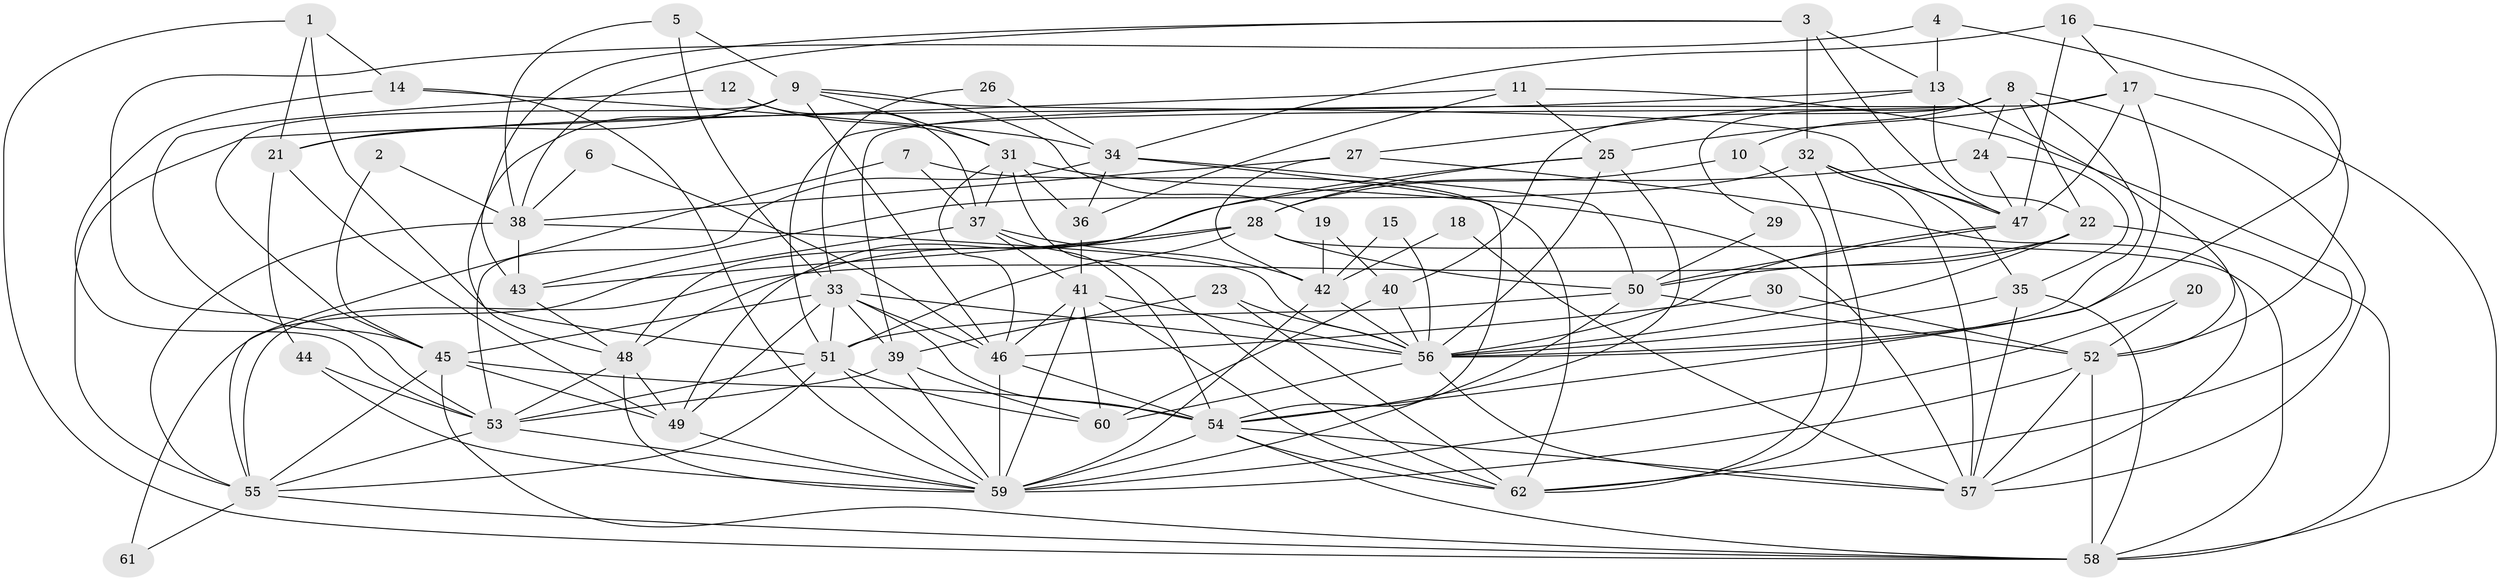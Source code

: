 // original degree distribution, {4: 0.2764227642276423, 3: 0.24390243902439024, 2: 0.14634146341463414, 6: 0.08130081300813008, 7: 0.04878048780487805, 5: 0.1951219512195122, 8: 0.008130081300813009}
// Generated by graph-tools (version 1.1) at 2025/26/03/09/25 03:26:16]
// undirected, 62 vertices, 178 edges
graph export_dot {
graph [start="1"]
  node [color=gray90,style=filled];
  1;
  2;
  3;
  4;
  5;
  6;
  7;
  8;
  9;
  10;
  11;
  12;
  13;
  14;
  15;
  16;
  17;
  18;
  19;
  20;
  21;
  22;
  23;
  24;
  25;
  26;
  27;
  28;
  29;
  30;
  31;
  32;
  33;
  34;
  35;
  36;
  37;
  38;
  39;
  40;
  41;
  42;
  43;
  44;
  45;
  46;
  47;
  48;
  49;
  50;
  51;
  52;
  53;
  54;
  55;
  56;
  57;
  58;
  59;
  60;
  61;
  62;
  1 -- 14 [weight=1.0];
  1 -- 21 [weight=1.0];
  1 -- 51 [weight=1.0];
  1 -- 58 [weight=1.0];
  2 -- 38 [weight=1.0];
  2 -- 45 [weight=1.0];
  3 -- 13 [weight=1.0];
  3 -- 32 [weight=1.0];
  3 -- 38 [weight=1.0];
  3 -- 43 [weight=1.0];
  3 -- 47 [weight=1.0];
  4 -- 13 [weight=1.0];
  4 -- 52 [weight=1.0];
  4 -- 53 [weight=1.0];
  5 -- 9 [weight=1.0];
  5 -- 33 [weight=1.0];
  5 -- 38 [weight=1.0];
  6 -- 38 [weight=1.0];
  6 -- 46 [weight=1.0];
  7 -- 37 [weight=1.0];
  7 -- 55 [weight=1.0];
  7 -- 62 [weight=1.0];
  8 -- 10 [weight=1.0];
  8 -- 22 [weight=3.0];
  8 -- 24 [weight=1.0];
  8 -- 29 [weight=1.0];
  8 -- 40 [weight=1.0];
  8 -- 51 [weight=1.0];
  8 -- 56 [weight=1.0];
  8 -- 57 [weight=1.0];
  9 -- 19 [weight=1.0];
  9 -- 21 [weight=1.0];
  9 -- 31 [weight=1.0];
  9 -- 45 [weight=1.0];
  9 -- 46 [weight=1.0];
  9 -- 47 [weight=1.0];
  9 -- 48 [weight=1.0];
  10 -- 28 [weight=1.0];
  10 -- 62 [weight=1.0];
  11 -- 25 [weight=1.0];
  11 -- 36 [weight=1.0];
  11 -- 55 [weight=1.0];
  11 -- 62 [weight=1.0];
  12 -- 31 [weight=1.0];
  12 -- 37 [weight=1.0];
  12 -- 45 [weight=1.0];
  13 -- 21 [weight=1.0];
  13 -- 22 [weight=1.0];
  13 -- 27 [weight=1.0];
  13 -- 52 [weight=1.0];
  14 -- 34 [weight=1.0];
  14 -- 53 [weight=1.0];
  14 -- 59 [weight=1.0];
  15 -- 42 [weight=1.0];
  15 -- 56 [weight=1.0];
  16 -- 17 [weight=1.0];
  16 -- 34 [weight=1.0];
  16 -- 47 [weight=2.0];
  16 -- 56 [weight=1.0];
  17 -- 25 [weight=1.0];
  17 -- 39 [weight=1.0];
  17 -- 47 [weight=1.0];
  17 -- 54 [weight=1.0];
  17 -- 58 [weight=1.0];
  18 -- 42 [weight=1.0];
  18 -- 57 [weight=1.0];
  19 -- 40 [weight=1.0];
  19 -- 42 [weight=1.0];
  20 -- 52 [weight=1.0];
  20 -- 59 [weight=1.0];
  21 -- 44 [weight=1.0];
  21 -- 49 [weight=1.0];
  22 -- 50 [weight=1.0];
  22 -- 55 [weight=1.0];
  22 -- 56 [weight=1.0];
  22 -- 58 [weight=1.0];
  23 -- 39 [weight=1.0];
  23 -- 56 [weight=1.0];
  23 -- 62 [weight=1.0];
  24 -- 35 [weight=1.0];
  24 -- 47 [weight=1.0];
  24 -- 48 [weight=2.0];
  25 -- 28 [weight=1.0];
  25 -- 49 [weight=1.0];
  25 -- 54 [weight=1.0];
  25 -- 56 [weight=1.0];
  26 -- 33 [weight=1.0];
  26 -- 34 [weight=1.0];
  27 -- 38 [weight=1.0];
  27 -- 42 [weight=1.0];
  27 -- 57 [weight=1.0];
  28 -- 43 [weight=1.0];
  28 -- 48 [weight=1.0];
  28 -- 50 [weight=1.0];
  28 -- 51 [weight=1.0];
  28 -- 58 [weight=1.0];
  29 -- 50 [weight=1.0];
  30 -- 46 [weight=1.0];
  30 -- 52 [weight=2.0];
  31 -- 36 [weight=1.0];
  31 -- 37 [weight=1.0];
  31 -- 46 [weight=1.0];
  31 -- 57 [weight=1.0];
  31 -- 62 [weight=1.0];
  32 -- 35 [weight=1.0];
  32 -- 43 [weight=1.0];
  32 -- 47 [weight=1.0];
  32 -- 57 [weight=1.0];
  32 -- 62 [weight=1.0];
  33 -- 39 [weight=1.0];
  33 -- 45 [weight=1.0];
  33 -- 46 [weight=1.0];
  33 -- 49 [weight=1.0];
  33 -- 51 [weight=1.0];
  33 -- 54 [weight=1.0];
  33 -- 56 [weight=1.0];
  34 -- 36 [weight=1.0];
  34 -- 50 [weight=1.0];
  34 -- 53 [weight=1.0];
  34 -- 54 [weight=1.0];
  35 -- 56 [weight=1.0];
  35 -- 57 [weight=1.0];
  35 -- 58 [weight=1.0];
  36 -- 41 [weight=1.0];
  37 -- 41 [weight=1.0];
  37 -- 42 [weight=1.0];
  37 -- 54 [weight=1.0];
  37 -- 61 [weight=1.0];
  38 -- 43 [weight=1.0];
  38 -- 55 [weight=1.0];
  38 -- 56 [weight=1.0];
  39 -- 53 [weight=1.0];
  39 -- 59 [weight=1.0];
  39 -- 60 [weight=1.0];
  40 -- 56 [weight=1.0];
  40 -- 60 [weight=1.0];
  41 -- 46 [weight=1.0];
  41 -- 56 [weight=1.0];
  41 -- 59 [weight=1.0];
  41 -- 60 [weight=1.0];
  41 -- 62 [weight=1.0];
  42 -- 56 [weight=1.0];
  42 -- 59 [weight=1.0];
  43 -- 48 [weight=1.0];
  44 -- 53 [weight=1.0];
  44 -- 59 [weight=1.0];
  45 -- 49 [weight=1.0];
  45 -- 54 [weight=1.0];
  45 -- 55 [weight=1.0];
  45 -- 58 [weight=1.0];
  46 -- 54 [weight=1.0];
  46 -- 59 [weight=1.0];
  47 -- 50 [weight=1.0];
  47 -- 56 [weight=1.0];
  48 -- 49 [weight=1.0];
  48 -- 53 [weight=1.0];
  48 -- 59 [weight=1.0];
  49 -- 59 [weight=1.0];
  50 -- 51 [weight=1.0];
  50 -- 52 [weight=1.0];
  50 -- 59 [weight=1.0];
  51 -- 53 [weight=1.0];
  51 -- 55 [weight=1.0];
  51 -- 59 [weight=1.0];
  51 -- 60 [weight=1.0];
  52 -- 57 [weight=1.0];
  52 -- 58 [weight=1.0];
  52 -- 59 [weight=2.0];
  53 -- 55 [weight=1.0];
  53 -- 59 [weight=1.0];
  54 -- 57 [weight=1.0];
  54 -- 58 [weight=1.0];
  54 -- 59 [weight=1.0];
  54 -- 62 [weight=1.0];
  55 -- 58 [weight=1.0];
  55 -- 61 [weight=1.0];
  56 -- 57 [weight=1.0];
  56 -- 60 [weight=1.0];
}
